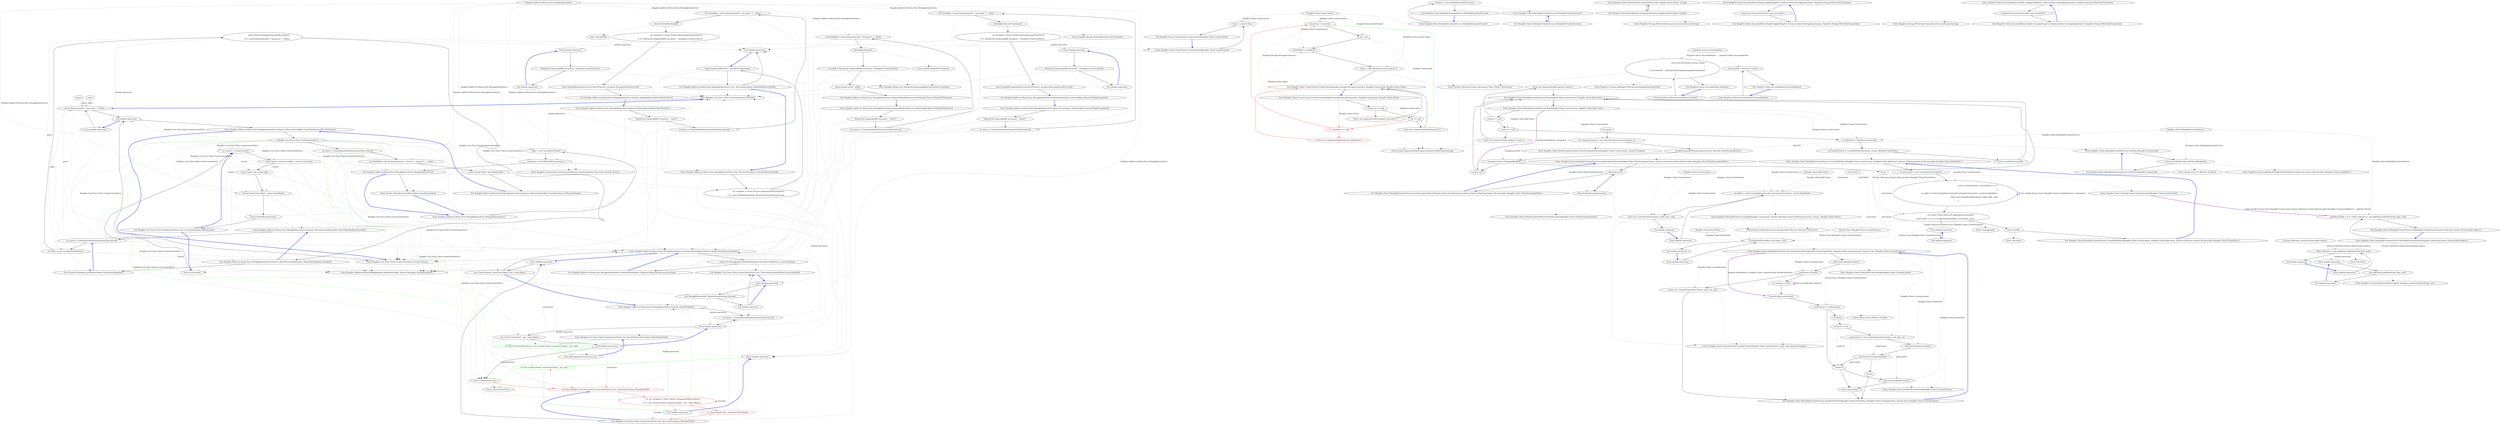 digraph  {
n17 [label="Hangfire.Client.CreateContext", span=""];
n0 [cluster="Hangfire.Client.CreateContext.CreateContext(Hangfire.Client.CreateContext)", label="Entry Hangfire.Client.CreateContext.CreateContext(Hangfire.Client.CreateContext)", span="30-30"];
n1 [cluster="Hangfire.Client.CreateContext.CreateContext(Hangfire.Client.CreateContext)", label="Items = context.Items", span="33-33"];
n2 [cluster="Hangfire.Client.CreateContext.CreateContext(Hangfire.Client.CreateContext)", label="Exit Hangfire.Client.CreateContext.CreateContext(Hangfire.Client.CreateContext)", span="30-30"];
n3 [cluster="Hangfire.Client.CreateContext.CreateContext(Hangfire.Storage.IStorageConnection, Hangfire.Common.Job, Hangfire.States.IState)", label="Entry Hangfire.Client.CreateContext.CreateContext(Hangfire.Storage.IStorageConnection, Hangfire.Common.Job, Hangfire.States.IState)", span="36-36"];
n4 [cluster="Hangfire.Client.CreateContext.CreateContext(Hangfire.Storage.IStorageConnection, Hangfire.Common.Job, Hangfire.States.IState)", label="connection == null", span="38-38"];
n6 [cluster="Hangfire.Client.CreateContext.CreateContext(Hangfire.Storage.IStorageConnection, Hangfire.Common.Job, Hangfire.States.IState)", label="job == null", span="39-39"];
n8 [cluster="Hangfire.Client.CreateContext.CreateContext(Hangfire.Storage.IStorageConnection, Hangfire.Common.Job, Hangfire.States.IState)", color=red, community=0, label="11: initialState == null", span="40-40"];
n10 [cluster="Hangfire.Client.CreateContext.CreateContext(Hangfire.Storage.IStorageConnection, Hangfire.Common.Job, Hangfire.States.IState)", label="Connection = connection", span="42-42"];
n11 [cluster="Hangfire.Client.CreateContext.CreateContext(Hangfire.Storage.IStorageConnection, Hangfire.Common.Job, Hangfire.States.IState)", label="Job = job", span="43-43"];
n12 [cluster="Hangfire.Client.CreateContext.CreateContext(Hangfire.Storage.IStorageConnection, Hangfire.Common.Job, Hangfire.States.IState)", label="InitialState = initialState", span="44-44"];
n5 [cluster="Hangfire.Client.CreateContext.CreateContext(Hangfire.Storage.IStorageConnection, Hangfire.Common.Job, Hangfire.States.IState)", label="throw new ArgumentNullException(''connection'');", span="38-38"];
n7 [cluster="Hangfire.Client.CreateContext.CreateContext(Hangfire.Storage.IStorageConnection, Hangfire.Common.Job, Hangfire.States.IState)", label="throw new ArgumentNullException(''job'');", span="39-39"];
n9 [cluster="Hangfire.Client.CreateContext.CreateContext(Hangfire.Storage.IStorageConnection, Hangfire.Common.Job, Hangfire.States.IState)", color=red, community=0, label="0: throw new ArgumentNullException(''initialState'');", span="40-40"];
n13 [cluster="Hangfire.Client.CreateContext.CreateContext(Hangfire.Storage.IStorageConnection, Hangfire.Common.Job, Hangfire.States.IState)", label="Items = new Dictionary<string, object>()", span="46-46"];
n14 [cluster="Hangfire.Client.CreateContext.CreateContext(Hangfire.Storage.IStorageConnection, Hangfire.Common.Job, Hangfire.States.IState)", label="Exit Hangfire.Client.CreateContext.CreateContext(Hangfire.Storage.IStorageConnection, Hangfire.Common.Job, Hangfire.States.IState)", span="36-36"];
n15 [cluster="System.ArgumentNullException.ArgumentNullException(string)", label="Entry System.ArgumentNullException.ArgumentNullException(string)", span="0-0"];
n16 [cluster="System.Collections.Generic.Dictionary<TKey, TValue>.Dictionary()", label="Entry System.Collections.Generic.Dictionary<TKey, TValue>.Dictionary()", span="0-0"];
m0_15 [cluster="Hangfire.Core.Tests.Client.CreateContextFacts.Ctor_ThrowsAnException_WhenConnectionIsNull()", file="CreateContextFacts.cs", label="Exit Hangfire.Core.Tests.Client.CreateContextFacts.Ctor_ThrowsAnException_WhenConnectionIsNull()", span="24-24"];
m0_37 [cluster="Hangfire.Core.Tests.Client.CreateContextFacts.Ctor_CorrectlyInitializes_AllProperties()", file="CreateContextFacts.cs", label="var context = CreateContext()", span="50-50"];
m0_38 [cluster="Hangfire.Core.Tests.Client.CreateContextFacts.Ctor_CorrectlyInitializes_AllProperties()", file="CreateContextFacts.cs", label="Assert.Same(_connection.Object, context.Connection)", span="52-52"];
m0_39 [cluster="Hangfire.Core.Tests.Client.CreateContextFacts.Ctor_CorrectlyInitializes_AllProperties()", file="CreateContextFacts.cs", label="Assert.Same(_job, context.Job)", span="53-53"];
m0_40 [cluster="Hangfire.Core.Tests.Client.CreateContextFacts.Ctor_CorrectlyInitializes_AllProperties()", file="CreateContextFacts.cs", label="Assert.Same(_state.Object, context.InitialState)", span="54-54"];
m0_41 [cluster="Hangfire.Core.Tests.Client.CreateContextFacts.Ctor_CorrectlyInitializes_AllProperties()", file="CreateContextFacts.cs", label="Assert.NotNull(context.Items)", span="56-56"];
m0_42 [cluster="Hangfire.Core.Tests.Client.CreateContextFacts.Ctor_CorrectlyInitializes_AllProperties()", file="CreateContextFacts.cs", label="Exit Hangfire.Core.Tests.Client.CreateContextFacts.Ctor_CorrectlyInitializes_AllProperties()", span="48-48"];
m0_6 [cluster="Hangfire.SqlServer.Msmq.Tests.MsmqJobQueueFacts.Ctor_ThrowsAnException_WhenPathPatternIsNull()", file="CreateContextFacts.cs", label="Entry Hangfire.SqlServer.Msmq.Tests.MsmqJobQueueFacts.Ctor_ThrowsAnException_WhenPathPatternIsNull()", span="22-22"];
m0_44 [cluster="Hangfire.SqlServer.Msmq.MsmqJobQueue.Dequeue(string[], System.Threading.CancellationToken)", file="CreateContextFacts.cs", label="Entry Hangfire.SqlServer.Msmq.MsmqJobQueue.Dequeue(string[], System.Threading.CancellationToken)", span="43-43"];
m0_34 [cluster="lambda expression", color=green, community=0, file="CreateContextFacts.cs", label="19: new CreateContext(_connection.Object, _job, null)", span="44-44"];
m0_60 [cluster="Hangfire.SqlServer.Msmq.Tests.MsmqJobQueueFacts.Dequeue_MakesJobInvisibleForOtherFetchers()", file="CreateContextFacts.cs", label="Entry Hangfire.SqlServer.Msmq.Tests.MsmqJobQueueFacts.Dequeue_MakesJobInvisibleForOtherFetchers()", span="88-88"];
m0_61 [cluster="Hangfire.SqlServer.Msmq.Tests.MsmqJobQueueFacts.Dequeue_MakesJobInvisibleForOtherFetchers()", file="CreateContextFacts.cs", label="MsmqUtils.EnqueueJobId(''my-queue'', ''job-id'')", span="91-91"];
m0_62 [cluster="Hangfire.SqlServer.Msmq.Tests.MsmqJobQueueFacts.Dequeue_MakesJobInvisibleForOtherFetchers()", file="CreateContextFacts.cs", label="var queue = CreateQueue(MsmqTransactionType.Internal)", span="92-92"];
m0_63 [cluster="Hangfire.SqlServer.Msmq.Tests.MsmqJobQueueFacts.Dequeue_MakesJobInvisibleForOtherFetchers()", file="CreateContextFacts.cs", label="var fetchedJob = queue.Dequeue(new[] { ''my-queue'' }, _token)", span="95-95"];
m0_64 [cluster="Hangfire.SqlServer.Msmq.Tests.MsmqJobQueueFacts.Dequeue_MakesJobInvisibleForOtherFetchers()", file="CreateContextFacts.cs", label="Assert.NotNull(fetchedJob)", span="98-98"];
m0_65 [cluster="Hangfire.SqlServer.Msmq.Tests.MsmqJobQueueFacts.Dequeue_MakesJobInvisibleForOtherFetchers()", file="CreateContextFacts.cs", label="var exception = Assert.Throws<MessageQueueException>(\r\n                () => MsmqUtils.DequeueJobId(''my-queue'', TimeSpan.FromSeconds(1)))", span="100-101"];
m0_66 [cluster="Hangfire.SqlServer.Msmq.Tests.MsmqJobQueueFacts.Dequeue_MakesJobInvisibleForOtherFetchers()", file="CreateContextFacts.cs", label="Assert.Equal(MessageQueueErrorCode.IOTimeout, exception.MessageQueueErrorCode)", span="103-103"];
m0_67 [cluster="Hangfire.SqlServer.Msmq.Tests.MsmqJobQueueFacts.Dequeue_MakesJobInvisibleForOtherFetchers()", file="CreateContextFacts.cs", label="Exit Hangfire.SqlServer.Msmq.Tests.MsmqJobQueueFacts.Dequeue_MakesJobInvisibleForOtherFetchers()", span="88-88"];
m0_0 [cluster="Hangfire.SqlServer.Msmq.Tests.MsmqJobQueueFacts.MsmqJobQueueFacts()", file="CreateContextFacts.cs", label="Entry Hangfire.SqlServer.Msmq.Tests.MsmqJobQueueFacts.MsmqJobQueueFacts()", span="15-15"];
m0_1 [cluster="Hangfire.SqlServer.Msmq.Tests.MsmqJobQueueFacts.MsmqJobQueueFacts()", file="CreateContextFacts.cs", label="_token = new CancellationToken()", span="17-17"];
m0_2 [cluster="Hangfire.SqlServer.Msmq.Tests.MsmqJobQueueFacts.MsmqJobQueueFacts()", file="CreateContextFacts.cs", label="_connection = new Mock<IDbConnection>()", span="18-18"];
m0_3 [cluster="Hangfire.SqlServer.Msmq.Tests.MsmqJobQueueFacts.MsmqJobQueueFacts()", file="CreateContextFacts.cs", label="Exit Hangfire.SqlServer.Msmq.Tests.MsmqJobQueueFacts.MsmqJobQueueFacts()", span="15-15"];
m0_4 [cluster="System.Threading.CancellationToken.CancellationToken()", file="CreateContextFacts.cs", label="Entry System.Threading.CancellationToken.CancellationToken()", span="0-0"];
m0_35 [cluster="lambda expression", file="CreateContextFacts.cs", label="Exit lambda expression", span="44-44"];
m0_17 [cluster="Hangfire.SqlServer.Msmq.Tests.MsmqJobQueueFacts.Enqueue_SendsTheJobId()", file="CreateContextFacts.cs", label="var queue = CreateQueue(MsmqTransactionType.Internal)", span="34-34"];
m0_11 [cluster="Hangfire.Core.Tests.Client.CreateContextFacts.Method()", file="CreateContextFacts.cs", label="Entry Hangfire.Core.Tests.Client.CreateContextFacts.Method()", span="68-68"];
m0_7 [cluster="Hangfire.SqlServer.Msmq.Tests.MsmqJobQueueFacts.Ctor_ThrowsAnException_WhenPathPatternIsNull()", file="CreateContextFacts.cs", label="var exception = Assert.Throws<ArgumentNullException>(\r\n                () => new MsmqJobQueue(null, MsmqTransactionType.Internal))", span="24-25"];
m0_73 [cluster="Hangfire.SqlServer.Msmq.Tests.MsmqJobQueueFacts.RemoveFromQueue_OnFetchedJob_RemovesTheJobCompletely()", file="CreateContextFacts.cs", label="Entry Hangfire.SqlServer.Msmq.Tests.MsmqJobQueueFacts.RemoveFromQueue_OnFetchedJob_RemovesTheJobCompletely()", span="107-107"];
m0_74 [cluster="Hangfire.SqlServer.Msmq.Tests.MsmqJobQueueFacts.RemoveFromQueue_OnFetchedJob_RemovesTheJobCompletely()", file="CreateContextFacts.cs", label="MsmqUtils.EnqueueJobId(''my-queue'', ''job-id'')", span="110-110"];
m0_75 [cluster="Hangfire.SqlServer.Msmq.Tests.MsmqJobQueueFacts.RemoveFromQueue_OnFetchedJob_RemovesTheJobCompletely()", file="CreateContextFacts.cs", label="var queue = CreateQueue(MsmqTransactionType.Internal)", span="111-111"];
m0_76 [cluster="Hangfire.SqlServer.Msmq.Tests.MsmqJobQueueFacts.RemoveFromQueue_OnFetchedJob_RemovesTheJobCompletely()", file="CreateContextFacts.cs", label="var fetchedJob = queue.Dequeue(new[] { ''my-queue'' }, _token)", span="114-114"];
m0_77 [cluster="Hangfire.SqlServer.Msmq.Tests.MsmqJobQueueFacts.RemoveFromQueue_OnFetchedJob_RemovesTheJobCompletely()", file="CreateContextFacts.cs", label="fetchedJob.RemoveFromQueue()", span="116-116"];
m0_78 [cluster="Hangfire.SqlServer.Msmq.Tests.MsmqJobQueueFacts.RemoveFromQueue_OnFetchedJob_RemovesTheJobCompletely()", file="CreateContextFacts.cs", label="var exception = Assert.Throws<MessageQueueException>(\r\n                () => MsmqUtils.DequeueJobId(''my-queue'', TimeSpan.FromSeconds(5)))", span="120-121"];
m0_79 [cluster="Hangfire.SqlServer.Msmq.Tests.MsmqJobQueueFacts.RemoveFromQueue_OnFetchedJob_RemovesTheJobCompletely()", file="CreateContextFacts.cs", label="Assert.Equal(MessageQueueErrorCode.IOTimeout, exception.MessageQueueErrorCode)", span="123-123"];
m0_80 [cluster="Hangfire.SqlServer.Msmq.Tests.MsmqJobQueueFacts.RemoveFromQueue_OnFetchedJob_RemovesTheJobCompletely()", file="CreateContextFacts.cs", label="Exit Hangfire.SqlServer.Msmq.Tests.MsmqJobQueueFacts.RemoveFromQueue_OnFetchedJob_RemovesTheJobCompletely()", span="107-107"];
m0_32 [cluster="Unk.DoesNotThrow", file="CreateContextFacts.cs", label="Entry Unk.DoesNotThrow", span=""];
m0_43 [cluster="Hangfire.Core.Tests.Client.CreateContextFacts.CreateContext()", file="CreateContextFacts.cs", label="Entry Hangfire.Core.Tests.Client.CreateContextFacts.CreateContext()", span="72-72"];
m0_12 [cluster="lambda expression", file="CreateContextFacts.cs", label="Entry lambda expression", span="25-25"];
m0_13 [cluster="lambda expression", file="CreateContextFacts.cs", label="new MsmqJobQueue(null, MsmqTransactionType.Internal)", span="25-25"];
m0_14 [cluster="lambda expression", file="CreateContextFacts.cs", label="Exit lambda expression", span="25-25"];
m0_5 [cluster="Hangfire.Common.Job.FromExpression(System.Linq.Expressions.Expression<System.Action>)", file="CreateContextFacts.cs", label="Entry Hangfire.Common.Job.FromExpression(System.Linq.Expressions.Expression<System.Action>)", span="148-148"];
m0_16 [cluster="Hangfire.SqlServer.Msmq.Tests.MsmqJobQueueFacts.Enqueue_SendsTheJobId()", file="CreateContextFacts.cs", label="Entry Hangfire.SqlServer.Msmq.Tests.MsmqJobQueueFacts.Enqueue_SendsTheJobId()", span="31-31"];
m0_10 [cluster="lambda expression", file="CreateContextFacts.cs", label="Exit lambda expression", span="18-18"];
m0_53 [cluster="lambda expression", file="CreateContextFacts.cs", label="Exit lambda expression", span="73-73"];
m0_54 [cluster="Hangfire.SqlServer.Msmq.Tests.MsmqJobQueueFacts.Dequeue_ReturnsFetchedJob_FromOtherQueues_IfFirstAreEmpty()", file="CreateContextFacts.cs", label="Entry Hangfire.SqlServer.Msmq.Tests.MsmqJobQueueFacts.Dequeue_ReturnsFetchedJob_FromOtherQueues_IfFirstAreEmpty()", span="77-77"];
m0_33 [cluster="lambda expression", file="CreateContextFacts.cs", label="Entry lambda expression", span="44-44"];
m0_29 [cluster="Hangfire.Core.Tests.Client.CreateContextFacts.Ctor_DoesNotThrowAnException_WhenStateIsNull()", file="CreateContextFacts.cs", label="Entry Hangfire.Core.Tests.Client.CreateContextFacts.Ctor_DoesNotThrowAnException_WhenStateIsNull()", span="42-42"];
m0_18 [cluster="lambda expression", file="CreateContextFacts.cs", label="Entry lambda expression", span="27-27"];
m0_19 [cluster="lambda expression", file="CreateContextFacts.cs", label="new CreateContext(null, _job, _state.Object)", span="27-27"];
m0_20 [cluster="lambda expression", file="CreateContextFacts.cs", label="Exit lambda expression", span="27-27"];
m0_22 [cluster="Hangfire.Core.Tests.Client.CreateContextFacts.Ctor_ThrowsAnException_WhenJobIsNull()", color=red, community=0, file="CreateContextFacts.cs", label="19: Entry Hangfire.Core.Tests.Client.CreateContextFacts.Ctor_ThrowsAnException_WhenJobIsNull()", span="33-33"];
m0_21 [cluster="CreateContext.cstr", file="CreateContextFacts.cs", label="Entry CreateContext.cstr", span=""];
m0_26 [cluster="lambda expression", file="CreateContextFacts.cs", label="Entry lambda expression", span="36-36"];
m0_23 [cluster="Hangfire.Core.Tests.Client.CreateContextFacts.Ctor_ThrowsAnException_WhenJobIsNull()", color=red, community=0, file="CreateContextFacts.cs", label="19: var exception = Assert.Throws<ArgumentNullException>(\r\n                () => new CreateContext(_connection.Object, null, _state.Object))", span="35-36"];
m0_24 [cluster="Hangfire.Core.Tests.Client.CreateContextFacts.Ctor_ThrowsAnException_WhenJobIsNull()", color=red, community=0, file="CreateContextFacts.cs", label="13: Assert.Equal(''job'', exception.ParamName)", span="38-38"];
m0_25 [cluster="Hangfire.Core.Tests.Client.CreateContextFacts.Ctor_ThrowsAnException_WhenJobIsNull()", file="CreateContextFacts.cs", label="Exit Hangfire.Core.Tests.Client.CreateContextFacts.Ctor_ThrowsAnException_WhenJobIsNull()", span="33-33"];
m0_27 [cluster="lambda expression", file="CreateContextFacts.cs", label="new CreateContext(_connection.Object, null, _state.Object)", span="36-36"];
m0_45 [cluster="Hangfire.SqlServer.Msmq.Tests.MsmqJobQueueFacts.Dequeue_ThrowsCanceledException_WhenTokenHasBeenCancelled()", file="CreateContextFacts.cs", label="Entry Hangfire.SqlServer.Msmq.Tests.MsmqJobQueueFacts.Dequeue_ThrowsCanceledException_WhenTokenHasBeenCancelled()", span="67-67"];
m0_68 [cluster="Unk.NotNull", file="CreateContextFacts.cs", label="Entry Unk.NotNull", span=""];
m0_81 [cluster="Hangfire.Storage.IFetchedJob.RemoveFromQueue()", file="CreateContextFacts.cs", label="Entry Hangfire.Storage.IFetchedJob.RemoveFromQueue()", span="24-24"];
m0_36 [cluster="Unk.Commit", file="CreateContextFacts.cs", label="Entry Unk.Commit", span=""];
m0_52 [cluster="lambda expression", file="CreateContextFacts.cs", label="queue.Dequeue(new[] { ''my-queue'' }, token)", span="73-73"];
m0_46 [cluster="Hangfire.SqlServer.Msmq.Tests.MsmqJobQueueFacts.Dequeue_ThrowsCanceledException_WhenTokenHasBeenCancelled()", file="CreateContextFacts.cs", label="var queue = CreateQueue(MsmqTransactionType.Internal)", span="69-69"];
m0_47 [cluster="Hangfire.SqlServer.Msmq.Tests.MsmqJobQueueFacts.Dequeue_ThrowsCanceledException_WhenTokenHasBeenCancelled()", file="CreateContextFacts.cs", label="var token = new CancellationToken(true)", span="70-70"];
m0_48 [cluster="Hangfire.SqlServer.Msmq.Tests.MsmqJobQueueFacts.Dequeue_ThrowsCanceledException_WhenTokenHasBeenCancelled()", file="CreateContextFacts.cs", label="Assert.Throws<OperationCanceledException>(\r\n                () => queue.Dequeue(new[] { ''my-queue'' }, token))", span="72-73"];
m0_49 [cluster="Hangfire.SqlServer.Msmq.Tests.MsmqJobQueueFacts.Dequeue_ThrowsCanceledException_WhenTokenHasBeenCancelled()", file="CreateContextFacts.cs", label="Exit Hangfire.SqlServer.Msmq.Tests.MsmqJobQueueFacts.Dequeue_ThrowsCanceledException_WhenTokenHasBeenCancelled()", span="67-67"];
m0_50 [cluster="System.Threading.CancellationToken.CancellationToken(bool)", file="CreateContextFacts.cs", label="Entry System.Threading.CancellationToken.CancellationToken(bool)", span="0-0"];
m0_30 [cluster="Hangfire.Core.Tests.Client.CreateContextFacts.Ctor_DoesNotThrowAnException_WhenStateIsNull()", color=green, community=0, file="CreateContextFacts.cs", label="19: Assert.DoesNotThrow(() => new CreateContext(_connection.Object, _job, null))", span="44-44"];
m0_51 [cluster="lambda expression", file="CreateContextFacts.cs", label="Entry lambda expression", span="73-73"];
m0_69 [cluster="lambda expression", file="CreateContextFacts.cs", label="Entry lambda expression", span="101-101"];
m0_70 [cluster="lambda expression", file="CreateContextFacts.cs", label="MsmqUtils.DequeueJobId(''my-queue'', TimeSpan.FromSeconds(1))", span="101-101"];
m0_71 [cluster="lambda expression", file="CreateContextFacts.cs", label="Exit lambda expression", span="101-101"];
m0_82 [cluster="lambda expression", file="CreateContextFacts.cs", label="Entry lambda expression", span="121-121"];
m0_83 [cluster="lambda expression", file="CreateContextFacts.cs", label="MsmqUtils.DequeueJobId(''my-queue'', TimeSpan.FromSeconds(5))", span="121-121"];
m0_84 [cluster="lambda expression", file="CreateContextFacts.cs", label="Exit lambda expression", span="121-121"];
m0_8 [cluster="Hangfire.SqlServer.Msmq.Tests.MsmqJobQueueFacts.Ctor_ThrowsAnException_WhenPathPatternIsNull()", file="CreateContextFacts.cs", label="Assert.Equal(''pathPattern'', exception.ParamName)", span="27-27"];
m0_28 [cluster="Hangfire.SqlServer.Msmq.Tests.MsmqJobQueueFacts.CreateQueue(Hangfire.SqlServer.Msmq.MsmqTransactionType)", file="CreateContextFacts.cs", label="Entry Hangfire.SqlServer.Msmq.Tests.MsmqJobQueueFacts.CreateQueue(Hangfire.SqlServer.Msmq.MsmqTransactionType)", span="142-142"];
m0_9 [cluster="Hangfire.SqlServer.Msmq.Tests.MsmqJobQueueFacts.Ctor_ThrowsAnException_WhenPathPatternIsNull()", file="CreateContextFacts.cs", label="Exit Hangfire.SqlServer.Msmq.Tests.MsmqJobQueueFacts.Ctor_ThrowsAnException_WhenPathPatternIsNull()", span="22-22"];
m0_72 [cluster="Hangfire.Msmq.Tests.MsmqUtils.DequeueJobId(string, System.TimeSpan)", file="CreateContextFacts.cs", label="Entry Hangfire.Msmq.Tests.MsmqUtils.DequeueJobId(string, System.TimeSpan)", span="19-19"];
m0_31 [cluster="MessageQueueTransaction.cstr", file="CreateContextFacts.cs", label="Entry MessageQueueTransaction.cstr", span=""];
m0_85 [cluster="Hangfire.SqlServer.Msmq.Tests.MsmqJobQueueFacts.DisposeWithoutRemoval_OnFetchedJob_ReturnsTheJobToTheQueue()", file="CreateContextFacts.cs", label="Entry Hangfire.SqlServer.Msmq.Tests.MsmqJobQueueFacts.DisposeWithoutRemoval_OnFetchedJob_ReturnsTheJobToTheQueue()", span="127-127"];
m0_86 [cluster="Hangfire.SqlServer.Msmq.Tests.MsmqJobQueueFacts.DisposeWithoutRemoval_OnFetchedJob_ReturnsTheJobToTheQueue()", file="CreateContextFacts.cs", label="MsmqUtils.EnqueueJobId(''my-queue'', ''job-id'')", span="130-130"];
m0_87 [cluster="Hangfire.SqlServer.Msmq.Tests.MsmqJobQueueFacts.DisposeWithoutRemoval_OnFetchedJob_ReturnsTheJobToTheQueue()", file="CreateContextFacts.cs", label="var queue = CreateQueue(MsmqTransactionType.Internal)", span="131-131"];
m0_88 [cluster="Hangfire.SqlServer.Msmq.Tests.MsmqJobQueueFacts.DisposeWithoutRemoval_OnFetchedJob_ReturnsTheJobToTheQueue()", file="CreateContextFacts.cs", label="var fetchedJob = queue.Dequeue(new[] { ''my-queue'' }, _token)", span="134-134"];
m0_89 [cluster="Hangfire.SqlServer.Msmq.Tests.MsmqJobQueueFacts.DisposeWithoutRemoval_OnFetchedJob_ReturnsTheJobToTheQueue()", file="CreateContextFacts.cs", label="fetchedJob.Dispose()", span="135-135"];
m0_90 [cluster="Hangfire.SqlServer.Msmq.Tests.MsmqJobQueueFacts.DisposeWithoutRemoval_OnFetchedJob_ReturnsTheJobToTheQueue()", file="CreateContextFacts.cs", label="var jobId = MsmqUtils.DequeueJobId(''my-queue'', TimeSpan.FromSeconds(5))", span="138-138"];
m0_91 [cluster="Hangfire.SqlServer.Msmq.Tests.MsmqJobQueueFacts.DisposeWithoutRemoval_OnFetchedJob_ReturnsTheJobToTheQueue()", file="CreateContextFacts.cs", label="Assert.Equal(''job-id'', jobId)", span="139-139"];
m0_92 [cluster="Hangfire.SqlServer.Msmq.Tests.MsmqJobQueueFacts.DisposeWithoutRemoval_OnFetchedJob_ReturnsTheJobToTheQueue()", file="CreateContextFacts.cs", label="Exit Hangfire.SqlServer.Msmq.Tests.MsmqJobQueueFacts.DisposeWithoutRemoval_OnFetchedJob_ReturnsTheJobToTheQueue()", span="127-127"];
m0_94 [cluster="Hangfire.SqlServer.Msmq.Tests.MsmqJobQueueFacts.CreateQueue(Hangfire.SqlServer.Msmq.MsmqTransactionType)", file="CreateContextFacts.cs", label="return new MsmqJobQueue(CleanMsmqQueueAttribute.PathPattern, transactionType);", span="144-144"];
m0_95 [cluster="Hangfire.SqlServer.Msmq.Tests.MsmqJobQueueFacts.CreateQueue(Hangfire.SqlServer.Msmq.MsmqTransactionType)", file="CreateContextFacts.cs", label="Exit Hangfire.SqlServer.Msmq.Tests.MsmqJobQueueFacts.CreateQueue(Hangfire.SqlServer.Msmq.MsmqTransactionType)", span="142-142"];
m0_93 [cluster="System.IDisposable.Dispose()", file="CreateContextFacts.cs", label="Entry System.IDisposable.Dispose()", span="0-0"];
m0_55 [cluster="Hangfire.SqlServer.Msmq.Tests.MsmqJobQueueFacts.Dequeue_ReturnsFetchedJob_FromOtherQueues_IfFirstAreEmpty()", file="CreateContextFacts.cs", label="Hangfire.Core.Tests.Client.CreateContextFacts", span=""];
m0_56 [cluster="Hangfire.SqlServer.Msmq.Tests.MsmqJobQueueFacts.Dequeue_ReturnsFetchedJob_FromOtherQueues_IfFirstAreEmpty()", file="CreateContextFacts.cs", label="var queue = CreateQueue(MsmqTransactionType.Internal)", span="80-80"];
m0_57 [cluster="Hangfire.SqlServer.Msmq.Tests.MsmqJobQueueFacts.Dequeue_ReturnsFetchedJob_FromOtherQueues_IfFirstAreEmpty()", file="CreateContextFacts.cs", label="var fetchedJob = queue.Dequeue(new[] { ''queue-1'', ''queue-2'' }, _token)", span="82-82"];
m0_58 [cluster="Hangfire.SqlServer.Msmq.Tests.MsmqJobQueueFacts.Dequeue_ReturnsFetchedJob_FromOtherQueues_IfFirstAreEmpty()", file="CreateContextFacts.cs", label="Assert.Equal(''job-id'', fetchedJob.JobId)", span="84-84"];
m0_59 [cluster="Hangfire.SqlServer.Msmq.Tests.MsmqJobQueueFacts.Dequeue_ReturnsFetchedJob_FromOtherQueues_IfFirstAreEmpty()", file="CreateContextFacts.cs", label="Exit Hangfire.SqlServer.Msmq.Tests.MsmqJobQueueFacts.Dequeue_ReturnsFetchedJob_FromOtherQueues_IfFirstAreEmpty()", span="77-77"];
m0_96 [file="CreateContextFacts.cs", label="Hangfire.SqlServer.Msmq.Tests.MsmqJobQueueFacts", span=""];
m0_97 [file="CreateContextFacts.cs", label=queue, span=""];
m0_98 [file="CreateContextFacts.cs", label=token, span=""];
m1_35 [cluster="Hangfire.Client.DefaultJobCreationProcess.InvokeExceptionFilters(Hangfire.Client.ClientExceptionContext, System.Collections.Generic.IEnumerable<Hangfire.Client.IClientExceptionFilter>)", file="DefaultJobCreationProcess.cs", label="Entry Hangfire.Client.DefaultJobCreationProcess.InvokeExceptionFilters(Hangfire.Client.ClientExceptionContext, System.Collections.Generic.IEnumerable<Hangfire.Client.IClientExceptionFilter>)", span="132-132"];
m1_80 [cluster="Hangfire.Client.DefaultJobCreationProcess.InvokeExceptionFilters(Hangfire.Client.ClientExceptionContext, System.Collections.Generic.IEnumerable<Hangfire.Client.IClientExceptionFilter>)", file="DefaultJobCreationProcess.cs", label="filters.Reverse()", span="135-135"];
m1_81 [cluster="Hangfire.Client.DefaultJobCreationProcess.InvokeExceptionFilters(Hangfire.Client.ClientExceptionContext, System.Collections.Generic.IEnumerable<Hangfire.Client.IClientExceptionFilter>)", file="DefaultJobCreationProcess.cs", label="filter.OnClientException(context)", span="137-137"];
m1_82 [cluster="Hangfire.Client.DefaultJobCreationProcess.InvokeExceptionFilters(Hangfire.Client.ClientExceptionContext, System.Collections.Generic.IEnumerable<Hangfire.Client.IClientExceptionFilter>)", file="DefaultJobCreationProcess.cs", label="Exit Hangfire.Client.DefaultJobCreationProcess.InvokeExceptionFilters(Hangfire.Client.ClientExceptionContext, System.Collections.Generic.IEnumerable<Hangfire.Client.IClientExceptionFilter>)", span="132-132"];
m1_46 [cluster="System.Collections.Generic.IEnumerable<TSource>.Reverse<TSource>()", file="DefaultJobCreationProcess.cs", label="Entry System.Collections.Generic.IEnumerable<TSource>.Reverse<TSource>()", span="0-0"];
m1_16 [cluster="Hangfire.Client.DefaultJobCreationProcess.Run(Hangfire.Client.CreateContext, Hangfire.Client.IJobCreator)", file="DefaultJobCreationProcess.cs", label="Entry Hangfire.Client.DefaultJobCreationProcess.Run(Hangfire.Client.CreateContext, Hangfire.Client.IJobCreator)", span="45-45"];
m1_17 [cluster="Hangfire.Client.DefaultJobCreationProcess.Run(Hangfire.Client.CreateContext, Hangfire.Client.IJobCreator)", file="DefaultJobCreationProcess.cs", label="context == null", span="47-47"];
m1_19 [cluster="Hangfire.Client.DefaultJobCreationProcess.Run(Hangfire.Client.CreateContext, Hangfire.Client.IJobCreator)", file="DefaultJobCreationProcess.cs", label="creator == null", span="48-48"];
m1_21 [cluster="Hangfire.Client.DefaultJobCreationProcess.Run(Hangfire.Client.CreateContext, Hangfire.Client.IJobCreator)", file="DefaultJobCreationProcess.cs", label="var filterInfo = GetFilters(context.Job)", span="50-50"];
m1_22 [cluster="Hangfire.Client.DefaultJobCreationProcess.Run(Hangfire.Client.CreateContext, Hangfire.Client.IJobCreator)", file="DefaultJobCreationProcess.cs", label="var createdContext = CreateWithFilters(context, creator, filterInfo.ClientFilters)", span="54-54"];
m1_25 [cluster="Hangfire.Client.DefaultJobCreationProcess.Run(Hangfire.Client.CreateContext, Hangfire.Client.IJobCreator)", file="DefaultJobCreationProcess.cs", label="var exceptionContext = new ClientExceptionContext(context, ex)", span="59-59"];
m1_18 [cluster="Hangfire.Client.DefaultJobCreationProcess.Run(Hangfire.Client.CreateContext, Hangfire.Client.IJobCreator)", file="DefaultJobCreationProcess.cs", label="throw new ArgumentNullException(''context'');", span="47-47"];
m1_20 [cluster="Hangfire.Client.DefaultJobCreationProcess.Run(Hangfire.Client.CreateContext, Hangfire.Client.IJobCreator)", file="DefaultJobCreationProcess.cs", label="throw new ArgumentNullException(''creator'');", span="48-48"];
m1_26 [cluster="Hangfire.Client.DefaultJobCreationProcess.Run(Hangfire.Client.CreateContext, Hangfire.Client.IJobCreator)", file="DefaultJobCreationProcess.cs", label="InvokeExceptionFilters(exceptionContext, filterInfo.ClientExceptionFilters)", span="61-61"];
m1_23 [cluster="Hangfire.Client.DefaultJobCreationProcess.Run(Hangfire.Client.CreateContext, Hangfire.Client.IJobCreator)", file="DefaultJobCreationProcess.cs", label="return createdContext.JobId;", span="55-55"];
m1_24 [cluster="Hangfire.Client.DefaultJobCreationProcess.Run(Hangfire.Client.CreateContext, Hangfire.Client.IJobCreator)", file="DefaultJobCreationProcess.cs", label=Exception, span="57-57"];
m1_27 [cluster="Hangfire.Client.DefaultJobCreationProcess.Run(Hangfire.Client.CreateContext, Hangfire.Client.IJobCreator)", file="DefaultJobCreationProcess.cs", label="!exceptionContext.ExceptionHandled", span="62-62"];
m1_28 [cluster="Hangfire.Client.DefaultJobCreationProcess.Run(Hangfire.Client.CreateContext, Hangfire.Client.IJobCreator)", file="DefaultJobCreationProcess.cs", label="throw;", span="64-64"];
m1_29 [cluster="Hangfire.Client.DefaultJobCreationProcess.Run(Hangfire.Client.CreateContext, Hangfire.Client.IJobCreator)", file="DefaultJobCreationProcess.cs", label="return null;", span="67-67"];
m1_30 [cluster="Hangfire.Client.DefaultJobCreationProcess.Run(Hangfire.Client.CreateContext, Hangfire.Client.IJobCreator)", file="DefaultJobCreationProcess.cs", label="Exit Hangfire.Client.DefaultJobCreationProcess.Run(Hangfire.Client.CreateContext, Hangfire.Client.IJobCreator)", span="45-45"];
m1_39 [cluster="System.Func<T, TResult>.Invoke(T)", file="DefaultJobCreationProcess.cs", label="Entry System.Func<T, TResult>.Invoke(T)", span="0-0"];
m1_79 [cluster="Hangfire.Client.IClientFilter.OnCreated(Hangfire.Client.CreatedContext)", file="DefaultJobCreationProcess.cs", label="Entry Hangfire.Client.IClientFilter.OnCreated(Hangfire.Client.CreatedContext)", span="33-33"];
m1_48 [cluster="Unk.thunk", file="DefaultJobCreationProcess.cs", label="Entry Unk.thunk", span=""];
m1_45 [cluster="Hangfire.Client.CreatingContext.CreatingContext(Hangfire.Client.CreateContext)", file="DefaultJobCreationProcess.cs", label="Entry Hangfire.Client.CreatingContext.CreatingContext(Hangfire.Client.CreateContext)", span="32-32"];
m1_47 [cluster="Unk.Aggregate", file="DefaultJobCreationProcess.cs", label="Entry Unk.Aggregate", span=""];
m1_77 [cluster="Hangfire.Client.IClientFilter.OnCreating(Hangfire.Client.CreatingContext)", file="DefaultJobCreationProcess.cs", label="Entry Hangfire.Client.IClientFilter.OnCreating(Hangfire.Client.CreatingContext)", span="27-27"];
m1_53 [cluster="Hangfire.Client.IJobCreator.CreateJob(Hangfire.Common.Job, System.Collections.Generic.IDictionary<string, string>, Hangfire.States.IState)", file="DefaultJobCreationProcess.cs", label="Entry Hangfire.Client.IJobCreator.CreateJob(Hangfire.Common.Job, System.Collections.Generic.IDictionary<string, string>, Hangfire.States.IState)", span="24-24"];
m1_83 [cluster="Hangfire.Client.IClientExceptionFilter.OnClientException(Hangfire.Client.ClientExceptionContext)", file="DefaultJobCreationProcess.cs", label="Entry Hangfire.Client.IClientExceptionFilter.OnClientException(Hangfire.Client.ClientExceptionContext)", span="27-27"];
m1_54 [cluster="Hangfire.Client.CreatedContext.CreatedContext(Hangfire.Client.CreateContext, string, bool, System.Exception)", file="DefaultJobCreationProcess.cs", label="Entry Hangfire.Client.CreatedContext.CreatedContext(Hangfire.Client.CreateContext, string, bool, System.Exception)", span="27-27"];
m1_3 [cluster="Hangfire.Client.DefaultJobCreationProcess.DefaultJobCreationProcess()", file="DefaultJobCreationProcess.cs", label="Entry Hangfire.Client.DefaultJobCreationProcess.DefaultJobCreationProcess()", span="35-35"];
m1_0 [cluster="Hangfire.Client.DefaultJobCreationProcess.DefaultJobCreationProcess()", file="DefaultJobCreationProcess.cs", label="Entry Hangfire.Client.DefaultJobCreationProcess.DefaultJobCreationProcess()", span="27-27"];
m1_1 [cluster="Hangfire.Client.DefaultJobCreationProcess.DefaultJobCreationProcess()", file="DefaultJobCreationProcess.cs", label="Instance = new DefaultJobCreationProcess()", span="29-29"];
m1_2 [cluster="Hangfire.Client.DefaultJobCreationProcess.DefaultJobCreationProcess()", file="DefaultJobCreationProcess.cs", label="Exit Hangfire.Client.DefaultJobCreationProcess.DefaultJobCreationProcess()", span="27-27"];
m1_4 [cluster="Hangfire.Client.DefaultJobCreationProcess.DefaultJobCreationProcess()", file="DefaultJobCreationProcess.cs", label="Exit Hangfire.Client.DefaultJobCreationProcess.DefaultJobCreationProcess()", span="35-35"];
m1_57 [cluster="lambda expression", file="DefaultJobCreationProcess.cs", label="Entry lambda expression", span="89-89"];
m1_9 [cluster="lambda expression", file="DefaultJobCreationProcess.cs", label="filters.Select(f => new JobFilter(f, JobFilterScope.Type, null))", span="42-42"];
m1_8 [cluster="lambda expression", file="DefaultJobCreationProcess.cs", label="Entry lambda expression", span="42-42"];
m1_10 [cluster="lambda expression", file="DefaultJobCreationProcess.cs", label="Exit lambda expression", span="42-42"];
m1_12 [cluster="lambda expression", file="DefaultJobCreationProcess.cs", label="Entry lambda expression", span="42-42"];
m1_13 [cluster="lambda expression", file="DefaultJobCreationProcess.cs", label="new JobFilter(f, JobFilterScope.Type, null)", span="42-42"];
m1_14 [cluster="lambda expression", file="DefaultJobCreationProcess.cs", label="Exit lambda expression", span="42-42"];
m1_50 [cluster="lambda expression", file="DefaultJobCreationProcess.cs", label="var jobId = creator.CreateJob(context.Job, preContext.Parameters, context.InitialState)", span="84-84"];
m1_51 [cluster="lambda expression", file="DefaultJobCreationProcess.cs", label="return new CreatedContext(context, jobId, false, null);", span="85-85"];
m1_58 [cluster="lambda expression", file="DefaultJobCreationProcess.cs", label="InvokeClientFilter(filter, preContext, next)", span="89-89"];
m1_55 [cluster="lambda expression", file="DefaultJobCreationProcess.cs", label="Entry lambda expression", span="89-89"];
m1_49 [cluster="lambda expression", file="DefaultJobCreationProcess.cs", label="Entry lambda expression", span="82-86"];
m1_52 [cluster="lambda expression", file="DefaultJobCreationProcess.cs", label="Exit lambda expression", span="82-86"];
m1_56 [cluster="lambda expression", file="DefaultJobCreationProcess.cs", label="Exit lambda expression", span="89-89"];
m1_59 [cluster="lambda expression", file="DefaultJobCreationProcess.cs", label="Exit lambda expression", span="89-89"];
m1_11 [cluster="Unk.Select", file="DefaultJobCreationProcess.cs", label="Entry Unk.Select", span=""];
m1_32 [cluster="Hangfire.Client.DefaultJobCreationProcess.GetFilters(Hangfire.Common.Job)", file="DefaultJobCreationProcess.cs", label="Entry Hangfire.Client.DefaultJobCreationProcess.GetFilters(Hangfire.Common.Job)", span="71-71"];
m1_36 [cluster="Hangfire.Client.DefaultJobCreationProcess.GetFilters(Hangfire.Common.Job)", file="DefaultJobCreationProcess.cs", label="return new JobFilterInfo(_getFiltersThunk(job));", span="73-73"];
m1_37 [cluster="Hangfire.Client.DefaultJobCreationProcess.GetFilters(Hangfire.Common.Job)", file="DefaultJobCreationProcess.cs", label="Exit Hangfire.Client.DefaultJobCreationProcess.GetFilters(Hangfire.Common.Job)", span="71-71"];
m1_34 [cluster="Hangfire.Client.ClientExceptionContext.ClientExceptionContext(Hangfire.Client.CreateContext, System.Exception)", file="DefaultJobCreationProcess.cs", label="Entry Hangfire.Client.ClientExceptionContext.ClientExceptionContext(Hangfire.Client.CreateContext, System.Exception)", span="26-26"];
m1_33 [cluster="Hangfire.Client.DefaultJobCreationProcess.CreateWithFilters(Hangfire.Client.CreateContext, Hangfire.Client.IJobCreator, System.Collections.Generic.IEnumerable<Hangfire.Client.IClientFilter>)", file="DefaultJobCreationProcess.cs", label="Entry Hangfire.Client.DefaultJobCreationProcess.CreateWithFilters(Hangfire.Client.CreateContext, Hangfire.Client.IJobCreator, System.Collections.Generic.IEnumerable<Hangfire.Client.IClientFilter>)", span="76-76"];
m1_40 [cluster="Hangfire.Client.DefaultJobCreationProcess.CreateWithFilters(Hangfire.Client.CreateContext, Hangfire.Client.IJobCreator, System.Collections.Generic.IEnumerable<Hangfire.Client.IClientFilter>)", file="DefaultJobCreationProcess.cs", label="var preContext = new CreatingContext(context)", span="81-81"];
m1_41 [cluster="Hangfire.Client.DefaultJobCreationProcess.CreateWithFilters(Hangfire.Client.CreateContext, Hangfire.Client.IJobCreator, System.Collections.Generic.IEnumerable<Hangfire.Client.IClientFilter>)", file="DefaultJobCreationProcess.cs", label="Func<CreatedContext> continuation = () =>\r\n            {\r\n                var jobId = creator.CreateJob(context.Job, preContext.Parameters, context.InitialState);\r\n                return new CreatedContext(context, jobId, false, null);\r\n            }", span="82-86"];
m1_42 [cluster="Hangfire.Client.DefaultJobCreationProcess.CreateWithFilters(Hangfire.Client.CreateContext, Hangfire.Client.IJobCreator, System.Collections.Generic.IEnumerable<Hangfire.Client.IClientFilter>)", file="DefaultJobCreationProcess.cs", label="var thunk = filters.Reverse().Aggregate(continuation,\r\n                (next, filter) => () => InvokeClientFilter(filter, preContext, next))", span="88-89"];
m1_43 [cluster="Hangfire.Client.DefaultJobCreationProcess.CreateWithFilters(Hangfire.Client.CreateContext, Hangfire.Client.IJobCreator, System.Collections.Generic.IEnumerable<Hangfire.Client.IClientFilter>)", file="DefaultJobCreationProcess.cs", label="return thunk();", span="91-91"];
m1_44 [cluster="Hangfire.Client.DefaultJobCreationProcess.CreateWithFilters(Hangfire.Client.CreateContext, Hangfire.Client.IJobCreator, System.Collections.Generic.IEnumerable<Hangfire.Client.IClientFilter>)", file="DefaultJobCreationProcess.cs", label="Exit Hangfire.Client.DefaultJobCreationProcess.CreateWithFilters(Hangfire.Client.CreateContext, Hangfire.Client.IJobCreator, System.Collections.Generic.IEnumerable<Hangfire.Client.IClientFilter>)", span="76-76"];
m1_60 [cluster="Hangfire.Client.DefaultJobCreationProcess.InvokeClientFilter(Hangfire.Client.IClientFilter, Hangfire.Client.CreatingContext, System.Func<Hangfire.Client.CreatedContext>)", file="DefaultJobCreationProcess.cs", label="Entry Hangfire.Client.DefaultJobCreationProcess.InvokeClientFilter(Hangfire.Client.IClientFilter, Hangfire.Client.CreatingContext, System.Func<Hangfire.Client.CreatedContext>)", span="94-94"];
m1_61 [cluster="Hangfire.Client.DefaultJobCreationProcess.InvokeClientFilter(Hangfire.Client.IClientFilter, Hangfire.Client.CreatingContext, System.Func<Hangfire.Client.CreatedContext>)", file="DefaultJobCreationProcess.cs", label="filter.OnCreating(preContext)", span="99-99"];
m1_62 [cluster="Hangfire.Client.DefaultJobCreationProcess.InvokeClientFilter(Hangfire.Client.IClientFilter, Hangfire.Client.CreatingContext, System.Func<Hangfire.Client.CreatedContext>)", file="DefaultJobCreationProcess.cs", label="preContext.Canceled", span="100-100"];
m1_63 [cluster="Hangfire.Client.DefaultJobCreationProcess.InvokeClientFilter(Hangfire.Client.IClientFilter, Hangfire.Client.CreatingContext, System.Func<Hangfire.Client.CreatedContext>)", file="DefaultJobCreationProcess.cs", label="return new CreatedContext(preContext, null, true, null);", span="102-102"];
m1_66 [cluster="Hangfire.Client.DefaultJobCreationProcess.InvokeClientFilter(Hangfire.Client.IClientFilter, Hangfire.Client.CreatingContext, System.Func<Hangfire.Client.CreatedContext>)", file="DefaultJobCreationProcess.cs", label="postContext = continuation()", span="109-109"];
m1_69 [cluster="Hangfire.Client.DefaultJobCreationProcess.InvokeClientFilter(Hangfire.Client.IClientFilter, Hangfire.Client.CreatingContext, System.Func<Hangfire.Client.CreatedContext>)", file="DefaultJobCreationProcess.cs", label="postContext = new CreatedContext(preContext, null, false, ex)", span="114-114"];
m1_70 [cluster="Hangfire.Client.DefaultJobCreationProcess.InvokeClientFilter(Hangfire.Client.IClientFilter, Hangfire.Client.CreatingContext, System.Func<Hangfire.Client.CreatedContext>)", file="DefaultJobCreationProcess.cs", label="filter.OnCreated(postContext)", span="116-116"];
m1_74 [cluster="Hangfire.Client.DefaultJobCreationProcess.InvokeClientFilter(Hangfire.Client.IClientFilter, Hangfire.Client.CreatingContext, System.Func<Hangfire.Client.CreatedContext>)", file="DefaultJobCreationProcess.cs", label="filter.OnCreated(postContext)", span="126-126"];
m1_64 [cluster="Hangfire.Client.DefaultJobCreationProcess.InvokeClientFilter(Hangfire.Client.IClientFilter, Hangfire.Client.CreatingContext, System.Func<Hangfire.Client.CreatedContext>)", file="DefaultJobCreationProcess.cs", label="var wasError = false", span="105-105"];
m1_65 [cluster="Hangfire.Client.DefaultJobCreationProcess.InvokeClientFilter(Hangfire.Client.IClientFilter, Hangfire.Client.CreatingContext, System.Func<Hangfire.Client.CreatedContext>)", file="DefaultJobCreationProcess.cs", label="CreatedContext postContext", span="106-106"];
m1_67 [cluster="Hangfire.Client.DefaultJobCreationProcess.InvokeClientFilter(Hangfire.Client.IClientFilter, Hangfire.Client.CreatingContext, System.Func<Hangfire.Client.CreatedContext>)", file="DefaultJobCreationProcess.cs", label=Exception, span="111-111"];
m1_73 [cluster="Hangfire.Client.DefaultJobCreationProcess.InvokeClientFilter(Hangfire.Client.IClientFilter, Hangfire.Client.CreatingContext, System.Func<Hangfire.Client.CreatedContext>)", file="DefaultJobCreationProcess.cs", label="!wasError", span="124-124"];
m1_68 [cluster="Hangfire.Client.DefaultJobCreationProcess.InvokeClientFilter(Hangfire.Client.IClientFilter, Hangfire.Client.CreatingContext, System.Func<Hangfire.Client.CreatedContext>)", file="DefaultJobCreationProcess.cs", label="wasError = true", span="113-113"];
m1_71 [cluster="Hangfire.Client.DefaultJobCreationProcess.InvokeClientFilter(Hangfire.Client.IClientFilter, Hangfire.Client.CreatingContext, System.Func<Hangfire.Client.CreatedContext>)", file="DefaultJobCreationProcess.cs", label="!postContext.ExceptionHandled", span="118-118"];
m1_75 [cluster="Hangfire.Client.DefaultJobCreationProcess.InvokeClientFilter(Hangfire.Client.IClientFilter, Hangfire.Client.CreatingContext, System.Func<Hangfire.Client.CreatedContext>)", file="DefaultJobCreationProcess.cs", label="return postContext;", span="129-129"];
m1_72 [cluster="Hangfire.Client.DefaultJobCreationProcess.InvokeClientFilter(Hangfire.Client.IClientFilter, Hangfire.Client.CreatingContext, System.Func<Hangfire.Client.CreatedContext>)", file="DefaultJobCreationProcess.cs", label="throw;", span="120-120"];
m1_76 [cluster="Hangfire.Client.DefaultJobCreationProcess.InvokeClientFilter(Hangfire.Client.IClientFilter, Hangfire.Client.CreatingContext, System.Func<Hangfire.Client.CreatedContext>)", file="DefaultJobCreationProcess.cs", label="Exit Hangfire.Client.DefaultJobCreationProcess.InvokeClientFilter(Hangfire.Client.IClientFilter, Hangfire.Client.CreatingContext, System.Func<Hangfire.Client.CreatedContext>)", span="94-94"];
m1_38 [cluster="Hangfire.Common.JobFilterInfo.JobFilterInfo(System.Collections.Generic.IEnumerable<Hangfire.Common.JobFilter>)", file="DefaultJobCreationProcess.cs", label="Entry Hangfire.Common.JobFilterInfo.JobFilterInfo(System.Collections.Generic.IEnumerable<Hangfire.Common.JobFilter>)", span="40-40"];
m1_15 [cluster="Hangfire.Common.JobFilter.JobFilter(object, Hangfire.Common.JobFilterScope, int?)", file="DefaultJobCreationProcess.cs", label="Entry Hangfire.Common.JobFilter.JobFilter(object, Hangfire.Common.JobFilterScope, int?)", span="38-38"];
m1_5 [cluster="Hangfire.Client.DefaultJobCreationProcess.DefaultJobCreationProcess(System.Collections.Generic.IEnumerable<object>)", file="DefaultJobCreationProcess.cs", label="Entry Hangfire.Client.DefaultJobCreationProcess.DefaultJobCreationProcess(System.Collections.Generic.IEnumerable<object>)", span="39-39"];
m1_6 [cluster="Hangfire.Client.DefaultJobCreationProcess.DefaultJobCreationProcess(System.Collections.Generic.IEnumerable<object>)", file="DefaultJobCreationProcess.cs", label="_getFiltersThunk = jd => filters.Select(f => new JobFilter(f, JobFilterScope.Type, null))", span="42-42"];
m1_7 [cluster="Hangfire.Client.DefaultJobCreationProcess.DefaultJobCreationProcess(System.Collections.Generic.IEnumerable<object>)", file="DefaultJobCreationProcess.cs", label="Exit Hangfire.Client.DefaultJobCreationProcess.DefaultJobCreationProcess(System.Collections.Generic.IEnumerable<object>)", span="39-39"];
m1_78 [cluster="System.Func<TResult>.Invoke()", file="DefaultJobCreationProcess.cs", label="Entry System.Func<TResult>.Invoke()", span="0-0"];
m1_84 [file="DefaultJobCreationProcess.cs", label="Hangfire.Client.DefaultJobCreationProcess", span=""];
m1_85 [file="DefaultJobCreationProcess.cs", label="System.Collections.Generic.IEnumerable<object>", span=""];
m1_86 [file="DefaultJobCreationProcess.cs", label="Hangfire.Client.CreateContext", span=""];
m1_87 [file="DefaultJobCreationProcess.cs", label="Hangfire.Client.IJobCreator", span=""];
m1_88 [file="DefaultJobCreationProcess.cs", label=preContext, span=""];
m1_89 [file="DefaultJobCreationProcess.cs", label="System.Func<Hangfire.Client.CreatedContext>", span=""];
m1_90 [file="DefaultJobCreationProcess.cs", label="Hangfire.Client.IClientFilter", span=""];
m2_0 [cluster="Hangfire.States.IStateMachine.ChangeState(string, Hangfire.States.IState, string[])", file="IStateMachine.cs", label="Entry Hangfire.States.IStateMachine.ChangeState(string, Hangfire.States.IState, string[])", span="22-22"];
m2_1 [cluster="Hangfire.States.IStateMachine.ChangeState(string, Hangfire.States.IState, string[])", file="IStateMachine.cs", label="Exit Hangfire.States.IStateMachine.ChangeState(string, Hangfire.States.IState, string[])", span="22-22"];
m3_8 [cluster="HangFire.States.SucceededState.Handler.Apply(HangFire.Common.States.StateApplyingContext, HangFire.Storage.IWriteOnlyTransaction)", file="StateMachine.cs", label="Entry HangFire.States.SucceededState.Handler.Apply(HangFire.Common.States.StateApplyingContext, HangFire.Storage.IWriteOnlyTransaction)", span="55-55"];
m3_9 [cluster="HangFire.States.SucceededState.Handler.Apply(HangFire.Common.States.StateApplyingContext, HangFire.Storage.IWriteOnlyTransaction)", file="StateMachine.cs", label="transaction.IncrementCounter(''stats:succeeded'')", span="58-58"];
m3_10 [cluster="HangFire.States.SucceededState.Handler.Apply(HangFire.Common.States.StateApplyingContext, HangFire.Storage.IWriteOnlyTransaction)", file="StateMachine.cs", label="Exit HangFire.States.SucceededState.Handler.Apply(HangFire.Common.States.StateApplyingContext, HangFire.Storage.IWriteOnlyTransaction)", span="55-55"];
m3_12 [cluster="HangFire.States.SucceededState.Handler.Unapply(HangFire.Common.States.StateApplyingContext, HangFire.Storage.IWriteOnlyTransaction)", file="StateMachine.cs", label="Entry HangFire.States.SucceededState.Handler.Unapply(HangFire.Common.States.StateApplyingContext, HangFire.Storage.IWriteOnlyTransaction)", span="61-61"];
m3_13 [cluster="HangFire.States.SucceededState.Handler.Unapply(HangFire.Common.States.StateApplyingContext, HangFire.Storage.IWriteOnlyTransaction)", file="StateMachine.cs", label="transaction.DecrementCounter(''stats:succeeded'')", span="64-64"];
m3_14 [cluster="HangFire.States.SucceededState.Handler.Unapply(HangFire.Common.States.StateApplyingContext, HangFire.Storage.IWriteOnlyTransaction)", file="StateMachine.cs", label="Exit HangFire.States.SucceededState.Handler.Unapply(HangFire.Common.States.StateApplyingContext, HangFire.Storage.IWriteOnlyTransaction)", span="61-61"];
m3_11 [cluster="HangFire.Storage.IWriteOnlyTransaction.IncrementCounter(string)", file="StateMachine.cs", label="Entry HangFire.Storage.IWriteOnlyTransaction.IncrementCounter(string)", span="19-19"];
m3_15 [cluster="HangFire.Storage.IWriteOnlyTransaction.DecrementCounter(string)", file="StateMachine.cs", label="Entry HangFire.Storage.IWriteOnlyTransaction.DecrementCounter(string)", span="21-21"];
m3_0 [cluster="HangFire.States.SucceededState.SucceededState()", file="StateMachine.cs", label="Entry HangFire.States.SucceededState.SucceededState()", span="28-28"];
m3_1 [cluster="HangFire.States.SucceededState.SucceededState()", file="StateMachine.cs", label="SucceededAt = DateTime.UtcNow", span="30-30"];
m3_2 [cluster="HangFire.States.SucceededState.SucceededState()", file="StateMachine.cs", label="Exit HangFire.States.SucceededState.SucceededState()", span="28-28"];
m3_7 [cluster="HangFire.Common.JobHelper.ToStringTimestamp(System.DateTime)", file="StateMachine.cs", label="Entry HangFire.Common.JobHelper.ToStringTimestamp(System.DateTime)", span="46-46"];
m3_3 [cluster="HangFire.States.SucceededState.Serialize()", file="StateMachine.cs", label="Entry HangFire.States.SucceededState.Serialize()", span="45-45"];
m3_4 [cluster="HangFire.States.SucceededState.Serialize()", file="StateMachine.cs", label="return new Dictionary<string, string>\r\n            {\r\n                { ''SucceededAt'',  JobHelper.ToStringTimestamp(SucceededAt)}\r\n            };", span="47-50"];
m3_5 [cluster="HangFire.States.SucceededState.Serialize()", file="StateMachine.cs", label="Exit HangFire.States.SucceededState.Serialize()", span="45-45"];
m3_16 [file="StateMachine.cs", label="HangFire.States.SucceededState", span=""];
n17 -> n1  [color=darkseagreen4, key=1, label="Hangfire.Client.CreateContext", style=dashed];
n17 -> n10  [color=darkseagreen4, key=1, label="Hangfire.Client.CreateContext", style=dashed];
n17 -> n11  [color=darkseagreen4, key=1, label="Hangfire.Client.CreateContext", style=dashed];
n17 -> n12  [color=darkseagreen4, key=1, label="Hangfire.Client.CreateContext", style=dashed];
n17 -> n13  [color=darkseagreen4, key=1, label="Hangfire.Client.CreateContext", style=dashed];
n0 -> n1  [key=0, style=solid];
n1 -> n2  [key=0, style=solid];
n2 -> n0  [color=blue, key=0, style=bold];
n3 -> n4  [key=0, style=solid];
n3 -> n6  [color=darkseagreen4, key=1, label="Hangfire.Common.Job", style=dashed];
n3 -> n8  [color=red, key=1, label="Hangfire.States.IState", style=dashed];
n3 -> n10  [color=darkseagreen4, key=1, label="Hangfire.Storage.IStorageConnection", style=dashed];
n3 -> n11  [color=darkseagreen4, key=1, label="Hangfire.Common.Job", style=dashed];
n3 -> n12  [color=darkseagreen4, key=1, label="Hangfire.States.IState", style=dashed];
n4 -> n5  [key=0, style=solid];
n4 -> n6  [key=0, style=solid];
n6 -> n7  [key=0, style=solid];
n6 -> n8  [color=red, key=0, style=solid];
n6 -> n10  [color=green, key=0, style=solid];
n8 -> n9  [color=red, key=0, style=solid];
n8 -> n10  [color=red, key=0, style=solid];
n10 -> n11  [key=0, style=solid];
n11 -> n12  [key=0, style=solid];
n12 -> n13  [key=0, style=solid];
n5 -> n14  [key=0, style=solid];
n5 -> n15  [key=2, style=dotted];
n7 -> n14  [key=0, style=solid];
n7 -> n15  [key=2, style=dotted];
n9 -> n14  [color=red, key=0, style=solid];
n9 -> n15  [color=red, key=2, style=dotted];
n13 -> n14  [key=0, style=solid];
n13 -> n16  [key=2, style=dotted];
n14 -> n3  [color=blue, key=0, style=bold];
m0_15 -> m0_12  [color=blue, key=0, style=bold];
m0_37 -> m0_38  [key=0, style=solid];
m0_37 -> m0_43  [key=2, style=dotted];
m0_37 -> m0_39  [color=darkseagreen4, key=1, label=context, style=dashed];
m0_37 -> m0_40  [color=darkseagreen4, key=1, label=context, style=dashed];
m0_37 -> m0_41  [color=darkseagreen4, key=1, label=context, style=dashed];
m0_38 -> m0_39  [key=0, style=solid];
m0_38 -> m0_43  [key=2, style=dotted];
m0_38 -> m0_44  [key=2, style=dotted];
m0_39 -> m0_40  [key=0, style=solid];
m0_39 -> m0_28  [key=2, style=dotted];
m0_39 -> m0_44  [key=2, style=dotted];
m0_40 -> m0_41  [key=0, style=solid];
m0_40 -> m0_44  [key=2, style=dotted];
m0_41 -> m0_42  [key=0, style=solid];
m0_41 -> m0_11  [key=2, style=dotted];
m0_41 -> m0_45  [key=2, style=dotted];
m0_42 -> m0_37  [color=blue, key=0, style=bold];
m0_42 -> m0_36  [color=blue, key=0, style=bold];
m0_6 -> m0_7  [key=0, style=solid];
m0_34 -> m0_35  [color=green, key=0, style=solid];
m0_34 -> m0_21  [color=green, key=2, style=dotted];
m0_60 -> m0_61  [key=0, style=solid];
m0_61 -> m0_62  [key=0, style=solid];
m0_61 -> m0_43  [key=2, style=dotted];
m0_62 -> m0_63  [key=0, style=solid];
m0_62 -> m0_28  [key=2, style=dotted];
m0_63 -> m0_64  [key=0, style=solid];
m0_63 -> m0_44  [key=2, style=dotted];
m0_64 -> m0_65  [key=0, style=solid];
m0_64 -> m0_68  [key=2, style=dotted];
m0_65 -> m0_66  [key=0, style=solid];
m0_65 -> m0_10  [key=2, style=dotted];
m0_65 -> m0_69  [color=darkseagreen4, key=1, label="lambda expression", style=dashed];
m0_66 -> m0_67  [key=0, style=solid];
m0_66 -> m0_11  [key=2, style=dotted];
m0_67 -> m0_60  [color=blue, key=0, style=bold];
m0_0 -> m0_1  [key=0, style=solid];
m0_1 -> m0_2  [key=0, style=solid];
m0_1 -> m0_5  [key=2, style=dotted];
m0_1 -> m0_8  [color=darkseagreen4, key=1, label="lambda expression", style=dashed];
m0_1 -> m0_4  [key=2, style=dotted];
m0_2 -> m0_3  [key=0, style=solid];
m0_2 -> m0_6  [key=2, style=dotted];
m0_2 -> m0_5  [key=2, style=dotted];
m0_3 -> m0_4  [key=0, style=solid];
m0_3 -> m0_7  [key=2, style=dotted];
m0_3 -> m0_0  [color=blue, key=0, style=bold];
m0_4 -> m0_0  [color=blue, key=0, style=bold];
m0_35 -> m0_33  [color=blue, key=0, style=bold];
m0_17 -> m0_18  [key=0, style=solid];
m0_17 -> m0_28  [key=2, style=dotted];
m0_11 -> m0_52  [key=0, style=solid];
m0_7 -> m0_8  [key=0, style=solid];
m0_7 -> m0_10  [key=2, style=dotted];
m0_7 -> m0_12  [color=darkseagreen4, key=1, label="lambda expression", style=dashed];
m0_73 -> m0_74  [key=0, style=solid];
m0_74 -> m0_75  [key=0, style=solid];
m0_74 -> m0_43  [key=2, style=dotted];
m0_75 -> m0_76  [key=0, style=solid];
m0_75 -> m0_28  [key=2, style=dotted];
m0_76 -> m0_77  [key=0, style=solid];
m0_76 -> m0_44  [key=2, style=dotted];
m0_77 -> m0_78  [key=0, style=solid];
m0_77 -> m0_81  [key=2, style=dotted];
m0_78 -> m0_79  [key=0, style=solid];
m0_78 -> m0_10  [key=2, style=dotted];
m0_78 -> m0_82  [color=darkseagreen4, key=1, label="lambda expression", style=dashed];
m0_79 -> m0_80  [key=0, style=solid];
m0_79 -> m0_11  [key=2, style=dotted];
m0_80 -> m0_73  [color=blue, key=0, style=bold];
m0_43 -> m0_53  [key=0, style=solid];
m0_12 -> m0_13  [key=0, style=solid];
m0_13 -> m0_14  [key=0, style=solid];
m0_13 -> m0_16  [key=2, style=dotted];
m0_13 -> m0_18  [color=darkseagreen4, key=1, label="lambda expression", style=dashed];
m0_13 -> m0_15  [key=2, style=dotted];
m0_14 -> m0_15  [key=0, style=solid];
m0_14 -> m0_17  [key=2, style=dotted];
m0_14 -> m0_12  [color=blue, key=0, style=bold];
m0_16 -> m0_17  [key=0, style=solid];
m0_10 -> m0_8  [color=blue, key=0, style=bold];
m0_53 -> m0_21  [key=2, style=dotted];
m0_53 -> m0_54  [key=0, style=solid];
m0_53 -> m0_51  [color=blue, key=0, style=bold];
m0_54 -> m0_43  [color=blue, key=0, style=bold];
m0_54 -> m0_55  [key=0, style=solid];
m0_33 -> m0_34  [color=green, key=0, style=solid];
m0_29 -> m0_30  [color=green, key=0, style=solid];
m0_18 -> m0_19  [key=0, style=solid];
m0_18 -> m0_29  [key=2, style=dotted];
m0_19 -> m0_20  [key=0, style=solid];
m0_19 -> m0_30  [key=2, style=dotted];
m0_19 -> m0_22  [color=red, key=1, label=messageQueue, style=dashed];
m0_19 -> m0_21  [key=2, style=dotted];
m0_20 -> m0_21  [key=0, style=solid];
m0_20 -> m0_31  [key=2, style=dotted];
m0_20 -> m0_22  [color=red, key=1, label=transaction, style=dashed];
m0_20 -> m0_26  [color=darkseagreen4, key=1, label=transaction, style=dashed];
m0_20 -> m0_18  [color=blue, key=0, style=bold];
m0_22 -> m0_23  [color=red, key=0, style=solid];
m0_22 -> m0_33  [color=red, key=2, style=dotted];
m0_22 -> m0_34  [color=red, key=2, style=dotted];
m0_21 -> m0_22  [color=red, key=0, style=solid];
m0_21 -> m0_32  [key=2, style=dotted];
m0_26 -> m0_27  [key=0, style=solid];
m0_26 -> m0_36  [key=2, style=dotted];
m0_23 -> m0_24  [color=red, key=0, style=solid];
m0_23 -> m0_35  [color=red, key=2, style=dotted];
m0_23 -> m0_23  [color=red, key=1, label=message, style=dashed];
m0_23 -> m0_25  [color=red, key=1, label=message, style=dashed];
m0_23 -> m0_16  [key=2, style=dotted];
m0_23 -> m0_26  [color=darkseagreen4, key=1, label="lambda expression", style=dashed];
m0_24 -> m0_25  [color=red, key=0, style=solid];
m0_24 -> m0_11  [color=red, key=2, style=dotted];
m0_24 -> m0_17  [key=2, style=dotted];
m0_25 -> m0_26  [key=0, style=solid];
m0_25 -> m0_11  [key=2, style=dotted];
m0_25 -> m0_22  [color=blue, key=0, style=bold];
m0_27 -> m0_16  [color=blue, key=0, style=bold];
m0_27 -> m0_21  [key=2, style=dotted];
m0_27 -> m0_28  [key=0, style=solid];
m0_45 -> m0_46  [key=0, style=solid];
m0_36 -> m0_37  [key=0, style=solid];
m0_52 -> m0_11  [color=blue, key=0, style=bold];
m0_52 -> m0_53  [key=0, style=solid];
m0_52 -> m0_44  [key=2, style=dotted];
m0_46 -> m0_47  [key=0, style=solid];
m0_46 -> m0_28  [key=2, style=dotted];
m0_46 -> m0_48  [color=darkseagreen4, key=1, label=queue, style=dashed];
m0_46 -> m0_52  [color=darkseagreen4, key=1, label=queue, style=dashed];
m0_47 -> m0_48  [key=0, style=solid];
m0_47 -> m0_43  [key=2, style=dotted];
m0_47 -> m0_49  [color=darkseagreen4, key=1, label=context, style=dashed];
m0_47 -> m0_50  [key=2, style=dotted];
m0_47 -> m0_52  [color=darkseagreen4, key=1, label=token, style=dashed];
m0_48 -> m0_49  [key=0, style=solid];
m0_48 -> n0  [key=2, style=dotted];
m0_48 -> m0_10  [key=2, style=dotted];
m0_48 -> m0_51  [color=darkseagreen4, key=1, label="lambda expression", style=dashed];
m0_49 -> m0_44  [key=2, style=dotted];
m0_49 -> m0_50  [key=0, style=solid];
m0_49 -> m0_45  [color=blue, key=0, style=bold];
m0_50 -> m0_46  [color=blue, key=0, style=bold];
m0_30 -> m0_31  [color=green, key=0, style=solid];
m0_30 -> m0_32  [color=green, key=2, style=dotted];
m0_30 -> m0_33  [color=green, key=1, label="lambda expression", style=dashed];
m0_51 -> m0_52  [key=0, style=solid];
m0_69 -> m0_70  [key=0, style=solid];
m0_70 -> m0_71  [key=0, style=solid];
m0_70 -> m0_33  [key=2, style=dotted];
m0_70 -> m0_72  [key=2, style=dotted];
m0_71 -> m0_69  [color=blue, key=0, style=bold];
m0_82 -> m0_83  [key=0, style=solid];
m0_83 -> m0_84  [key=0, style=solid];
m0_83 -> m0_33  [key=2, style=dotted];
m0_83 -> m0_72  [key=2, style=dotted];
m0_84 -> m0_82  [color=blue, key=0, style=bold];
m0_8 -> m0_9  [key=0, style=solid];
m0_8 -> m0_11  [key=2, style=dotted];
m0_28 -> m0_26  [color=blue, key=0, style=bold];
m0_28 -> m0_94  [key=0, style=solid];
m0_9 -> m0_10  [key=0, style=solid];
m0_9 -> m0_11  [key=2, style=dotted];
m0_9 -> m0_6  [color=blue, key=0, style=bold];
m0_31 -> m0_29  [color=blue, key=0, style=bold];
m0_85 -> m0_86  [key=0, style=solid];
m0_86 -> m0_87  [key=0, style=solid];
m0_86 -> m0_43  [key=2, style=dotted];
m0_87 -> m0_88  [key=0, style=solid];
m0_87 -> m0_28  [key=2, style=dotted];
m0_88 -> m0_89  [key=0, style=solid];
m0_88 -> m0_44  [key=2, style=dotted];
m0_89 -> m0_90  [key=0, style=solid];
m0_89 -> m0_93  [key=2, style=dotted];
m0_90 -> m0_91  [key=0, style=solid];
m0_90 -> m0_33  [key=2, style=dotted];
m0_90 -> m0_72  [key=2, style=dotted];
m0_91 -> m0_92  [key=0, style=solid];
m0_91 -> m0_11  [key=2, style=dotted];
m0_92 -> m0_85  [color=blue, key=0, style=bold];
m0_94 -> m0_95  [key=0, style=solid];
m0_94 -> m0_15  [key=2, style=dotted];
m0_95 -> m0_28  [color=blue, key=0, style=bold];
m0_55 -> m0_56  [key=0, style=solid];
m0_55 -> m0_43  [key=2, style=dotted];
m0_55 -> m0_30  [color=green, key=1, label="Hangfire.Core.Tests.Client.CreateContextFacts", style=dashed];
m0_55 -> m0_34  [color=green, key=1, label="Hangfire.Core.Tests.Client.CreateContextFacts", style=dashed];
m0_55 -> m0_1  [color=darkseagreen4, key=1, label="Hangfire.Core.Tests.Client.CreateContextFacts", style=dashed];
m0_55 -> m0_2  [color=darkseagreen4, key=1, label="Hangfire.Core.Tests.Client.CreateContextFacts", style=dashed];
m0_55 -> m0_3  [color=darkseagreen4, key=1, label="Hangfire.Core.Tests.Client.CreateContextFacts", style=dashed];
m0_55 -> m0_13  [color=darkseagreen4, key=1, label="Hangfire.Core.Tests.Client.CreateContextFacts", style=dashed];
m0_55 -> m0_19  [color=darkseagreen4, key=1, label="Hangfire.Core.Tests.Client.CreateContextFacts", style=dashed];
m0_55 -> m0_23  [color=darkseagreen4, key=1, label="Hangfire.Core.Tests.Client.CreateContextFacts", style=dashed];
m0_55 -> m0_27  [color=darkseagreen4, key=1, label="Hangfire.Core.Tests.Client.CreateContextFacts", style=dashed];
m0_55 -> m0_37  [color=darkseagreen4, key=1, label="Hangfire.Core.Tests.Client.CreateContextFacts", style=dashed];
m0_55 -> m0_38  [color=darkseagreen4, key=1, label="Hangfire.Core.Tests.Client.CreateContextFacts", style=dashed];
m0_55 -> m0_39  [color=darkseagreen4, key=1, label="Hangfire.Core.Tests.Client.CreateContextFacts", style=dashed];
m0_55 -> m0_40  [color=darkseagreen4, key=1, label="Hangfire.Core.Tests.Client.CreateContextFacts", style=dashed];
m0_55 -> m0_47  [color=darkseagreen4, key=1, label="Hangfire.Core.Tests.Client.CreateContextFacts", style=dashed];
m0_55 -> m0_53  [color=darkseagreen4, key=1, label="Hangfire.Core.Tests.Client.CreateContextFacts", style=dashed];
m0_56 -> m0_57  [key=0, style=solid];
m0_56 -> m0_28  [key=2, style=dotted];
m0_57 -> m0_58  [key=0, style=solid];
m0_57 -> m0_44  [key=2, style=dotted];
m0_58 -> m0_59  [key=0, style=solid];
m0_58 -> m0_11  [key=2, style=dotted];
m0_59 -> m0_54  [color=blue, key=0, style=bold];
m0_96 -> m0_1  [color=darkseagreen4, key=1, label="Hangfire.SqlServer.Msmq.Tests.MsmqJobQueueFacts", style=dashed];
m0_96 -> m0_2  [color=darkseagreen4, key=1, label="Hangfire.SqlServer.Msmq.Tests.MsmqJobQueueFacts", style=dashed];
m0_96 -> m0_18  [color=darkseagreen4, key=1, label="Hangfire.SqlServer.Msmq.Tests.MsmqJobQueueFacts", style=dashed];
m0_96 -> m0_40  [color=darkseagreen4, key=1, label="Hangfire.SqlServer.Msmq.Tests.MsmqJobQueueFacts", style=dashed];
m0_96 -> m0_57  [color=darkseagreen4, key=1, label="Hangfire.SqlServer.Msmq.Tests.MsmqJobQueueFacts", style=dashed];
m0_96 -> m0_63  [color=darkseagreen4, key=1, label="Hangfire.SqlServer.Msmq.Tests.MsmqJobQueueFacts", style=dashed];
m0_96 -> m0_76  [color=darkseagreen4, key=1, label="Hangfire.SqlServer.Msmq.Tests.MsmqJobQueueFacts", style=dashed];
m0_96 -> m0_88  [color=darkseagreen4, key=1, label="Hangfire.SqlServer.Msmq.Tests.MsmqJobQueueFacts", style=dashed];
m0_97 -> m0_52  [color=darkseagreen4, key=1, label=queue, style=dashed];
m0_98 -> m0_52  [color=darkseagreen4, key=1, label=token, style=dashed];
m1_35 -> m1_80  [key=0, style=solid];
m1_35 -> m1_81  [color=darkseagreen4, key=1, label="Hangfire.Client.ClientExceptionContext", style=dashed];
m1_80 -> m1_81  [key=0, style=solid];
m1_80 -> m1_82  [key=0, style=solid];
m1_80 -> m1_46  [key=2, style=dotted];
m1_81 -> m1_80  [key=0, style=solid];
m1_81 -> m1_83  [key=2, style=dotted];
m1_82 -> m1_35  [color=blue, key=0, style=bold];
m1_16 -> m1_17  [key=0, style=solid];
m1_16 -> m1_19  [color=darkseagreen4, key=1, label="Hangfire.Client.IJobCreator", style=dashed];
m1_16 -> m1_21  [color=darkseagreen4, key=1, label="Hangfire.Client.CreateContext", style=dashed];
m1_16 -> m1_22  [color=darkseagreen4, key=1, label="Hangfire.Client.CreateContext", style=dashed];
m1_16 -> m1_25  [color=darkseagreen4, key=1, label="Hangfire.Client.CreateContext", style=dashed];
m1_16 -> m1_29  [color=darkorchid, key=3, label="method methodReturn string Run", style=bold];
m1_17 -> m1_18  [key=0, style=solid];
m1_17 -> m1_19  [key=0, style=solid];
m1_19 -> m1_20  [key=0, style=solid];
m1_19 -> m1_21  [key=0, style=solid];
m1_21 -> m1_22  [key=0, style=solid];
m1_21 -> m1_32  [key=2, style=dotted];
m1_21 -> m1_26  [color=darkseagreen4, key=1, label=filterInfo, style=dashed];
m1_22 -> m1_23  [key=0, style=solid];
m1_22 -> m1_33  [key=2, style=dotted];
m1_25 -> m1_26  [key=0, style=solid];
m1_25 -> m1_34  [key=2, style=dotted];
m1_25 -> m1_27  [color=darkseagreen4, key=1, label=exceptionContext, style=dashed];
m1_18 -> m1_30  [key=0, style=solid];
m1_18 -> n15  [key=2, style=dotted];
m1_20 -> m1_30  [key=0, style=solid];
m1_20 -> n15  [key=2, style=dotted];
m1_26 -> m1_27  [key=0, style=solid];
m1_26 -> m1_35  [key=2, style=dotted];
m1_23 -> m1_30  [key=0, style=solid];
m1_24 -> m1_25  [key=0, style=solid];
m1_27 -> m1_28  [key=0, style=solid];
m1_27 -> m1_29  [key=0, style=solid];
m1_28 -> m1_30  [key=0, style=solid];
m1_29 -> m1_30  [key=0, style=solid];
m1_30 -> m1_16  [color=blue, key=0, style=bold];
m1_45 -> m1_6  [color=darkorchid, key=3, label="Field variable System.Func<Hangfire.Common.Job, System.Collections.Generic.IEnumerable<Hangfire.Common.JobFilter>> _getFiltersThunk", style=bold];
m1_3 -> m1_4  [key=0, style=solid];
m1_0 -> m1_1  [key=0, style=solid];
m1_1 -> m1_2  [key=0, style=solid];
m1_1 -> m1_3  [key=2, style=dotted];
m1_2 -> m1_0  [color=blue, key=0, style=bold];
m1_4 -> m1_3  [color=blue, key=0, style=bold];
m1_57 -> m1_58  [key=0, style=solid];
m1_9 -> m1_10  [key=0, style=solid];
m1_9 -> m1_11  [key=2, style=dotted];
m1_9 -> m1_12  [color=darkseagreen4, key=1, label="lambda expression", style=dashed];
m1_8 -> m1_9  [key=0, style=solid];
m1_10 -> m1_8  [color=blue, key=0, style=bold];
m1_12 -> m1_13  [key=0, style=solid];
m1_13 -> m1_14  [key=0, style=solid];
m1_13 -> m1_15  [key=2, style=dotted];
m1_14 -> m1_12  [color=blue, key=0, style=bold];
m1_50 -> m1_51  [key=0, style=solid];
m1_50 -> m1_53  [key=2, style=dotted];
m1_51 -> m1_52  [key=0, style=solid];
m1_51 -> m1_54  [key=2, style=dotted];
m1_58 -> m1_59  [key=0, style=solid];
m1_58 -> m1_60  [key=2, style=dotted];
m1_55 -> m1_56  [key=0, style=solid];
m1_55 -> m1_42  [color=darkseagreen4, key=1, label="System.Func<Hangfire.Client.CreatedContext>", style=dashed];
m1_55 -> m1_58  [color=darkseagreen4, key=1, label="System.Func<Hangfire.Client.CreatedContext>", style=dashed];
m1_49 -> m1_50  [key=0, style=solid];
m1_52 -> m1_49  [color=blue, key=0, style=bold];
m1_56 -> m1_55  [color=blue, key=0, style=bold];
m1_59 -> m1_57  [color=blue, key=0, style=bold];
m1_32 -> m1_36  [key=0, style=solid];
m1_36 -> m1_37  [key=0, style=solid];
m1_36 -> m1_38  [key=2, style=dotted];
m1_36 -> m1_39  [key=2, style=dotted];
m1_37 -> m1_32  [color=blue, key=0, style=bold];
m1_33 -> m1_40  [key=0, style=solid];
m1_33 -> m1_41  [color=darkseagreen4, key=1, label="Hangfire.Client.CreateContext", style=dashed];
m1_33 -> m1_50  [color=darkseagreen4, key=1, label="Hangfire.Client.CreateContext", style=dashed];
m1_33 -> m1_51  [color=darkseagreen4, key=1, label="Hangfire.Client.CreateContext", style=dashed];
m1_33 -> m1_42  [color=darkseagreen4, key=1, label="System.Collections.Generic.IEnumerable<Hangfire.Client.IClientFilter>", style=dashed];
m1_40 -> m1_41  [key=0, style=solid];
m1_40 -> m1_45  [key=2, style=dotted];
m1_40 -> m1_50  [color=darkseagreen4, key=1, label=preContext, style=dashed];
m1_40 -> m1_42  [color=darkseagreen4, key=1, label=preContext, style=dashed];
m1_40 -> m1_58  [color=darkseagreen4, key=1, label=preContext, style=dashed];
m1_41 -> m1_42  [key=0, style=solid];
m1_41 -> m1_41  [color=darkorchid, key=3, label="Local variable System.Func<Hangfire.Client.CreatedContext> continuation", style=bold];
m1_42 -> m1_43  [key=0, style=solid];
m1_42 -> m1_46  [key=2, style=dotted];
m1_42 -> m1_47  [key=2, style=dotted];
m1_42 -> m1_55  [color=darkseagreen4, key=1, label="lambda expression", style=dashed];
m1_43 -> m1_44  [key=0, style=solid];
m1_43 -> m1_48  [key=2, style=dotted];
m1_44 -> m1_33  [color=blue, key=0, style=bold];
m1_60 -> m1_61  [key=0, style=solid];
m1_60 -> m1_62  [color=darkseagreen4, key=1, label="Hangfire.Client.CreatingContext", style=dashed];
m1_60 -> m1_63  [color=darkseagreen4, key=1, label="Hangfire.Client.CreatingContext", style=dashed];
m1_60 -> m1_66  [color=darkseagreen4, key=1, label="System.Func<Hangfire.Client.CreatedContext>", style=dashed];
m1_60 -> m1_69  [color=darkseagreen4, key=1, label="Hangfire.Client.CreatingContext", style=dashed];
m1_60 -> m1_70  [color=darkseagreen4, key=1, label="Hangfire.Client.IClientFilter", style=dashed];
m1_60 -> m1_74  [color=darkseagreen4, key=1, label="Hangfire.Client.IClientFilter", style=dashed];
m1_60 -> m1_65  [color=darkorchid, key=3, label="method methodReturn Hangfire.Client.CreatedContext InvokeClientFilter", style=bold];
m1_61 -> m1_62  [key=0, style=solid];
m1_61 -> m1_77  [key=2, style=dotted];
m1_62 -> m1_63  [key=0, style=solid];
m1_62 -> m1_64  [key=0, style=solid];
m1_63 -> m1_76  [key=0, style=solid];
m1_63 -> m1_54  [key=2, style=dotted];
m1_66 -> m1_67  [key=0, style=solid];
m1_66 -> m1_73  [key=0, style=solid];
m1_66 -> m1_78  [key=2, style=dotted];
m1_69 -> m1_70  [key=0, style=solid];
m1_69 -> m1_54  [key=2, style=dotted];
m1_69 -> m1_71  [color=darkseagreen4, key=1, label=postContext, style=dashed];
m1_69 -> m1_74  [color=darkseagreen4, key=1, label=postContext, style=dashed];
m1_69 -> m1_75  [color=darkseagreen4, key=1, label=postContext, style=dashed];
m1_70 -> m1_71  [key=0, style=solid];
m1_70 -> m1_79  [key=2, style=dotted];
m1_74 -> m1_75  [key=0, style=solid];
m1_74 -> m1_79  [key=2, style=dotted];
m1_64 -> m1_65  [key=0, style=solid];
m1_64 -> m1_64  [color=darkorchid, key=3, label="Local variable bool wasError", style=bold];
m1_65 -> m1_66  [key=0, style=solid];
m1_67 -> m1_68  [key=0, style=solid];
m1_73 -> m1_74  [key=0, style=solid];
m1_73 -> m1_75  [key=0, style=solid];
m1_68 -> m1_69  [key=0, style=solid];
m1_68 -> m1_73  [color=darkseagreen4, key=1, label=wasError, style=dashed];
m1_71 -> m1_72  [key=0, style=solid];
m1_71 -> m1_73  [key=0, style=solid];
m1_75 -> m1_76  [key=0, style=solid];
m1_72 -> m1_76  [key=0, style=solid];
m1_76 -> m1_60  [color=blue, key=0, style=bold];
m1_5 -> m1_6  [key=0, style=solid];
m1_5 -> m1_9  [color=darkseagreen4, key=1, label="System.Collections.Generic.IEnumerable<object>", style=dashed];
m1_6 -> m1_7  [key=0, style=solid];
m1_7 -> m1_5  [color=blue, key=0, style=bold];
m1_84 -> m1_6  [color=darkseagreen4, key=1, label="Hangfire.Client.DefaultJobCreationProcess", style=dashed];
m1_84 -> m1_21  [color=darkseagreen4, key=1, label="Hangfire.Client.DefaultJobCreationProcess", style=dashed];
m1_84 -> m1_36  [color=darkseagreen4, key=1, label="Hangfire.Client.DefaultJobCreationProcess", style=dashed];
m1_85 -> m1_9  [color=darkseagreen4, key=1, label="System.Collections.Generic.IEnumerable<object>", style=dashed];
m1_86 -> m1_50  [color=darkseagreen4, key=1, label="Hangfire.Client.CreateContext", style=dashed];
m1_86 -> m1_51  [color=darkseagreen4, key=1, label="Hangfire.Client.CreateContext", style=dashed];
m1_87 -> m1_50  [color=darkseagreen4, key=1, label="Hangfire.Client.IJobCreator", style=dashed];
m1_88 -> m1_50  [color=darkseagreen4, key=1, label=preContext, style=dashed];
m1_88 -> m1_58  [color=darkseagreen4, key=1, label=preContext, style=dashed];
m1_89 -> m1_58  [color=darkseagreen4, key=1, label="System.Func<Hangfire.Client.CreatedContext>", style=dashed];
m1_90 -> m1_58  [color=darkseagreen4, key=1, label="Hangfire.Client.IClientFilter", style=dashed];
m2_0 -> m2_1  [key=0, style=solid];
m2_1 -> m2_0  [color=blue, key=0, style=bold];
m3_8 -> m3_9  [key=0, style=solid];
m3_9 -> m3_10  [key=0, style=solid];
m3_9 -> m3_11  [key=2, style=dotted];
m3_10 -> m3_8  [color=blue, key=0, style=bold];
m3_12 -> m3_13  [key=0, style=solid];
m3_13 -> m3_14  [key=0, style=solid];
m3_13 -> m3_15  [key=2, style=dotted];
m3_14 -> m3_12  [color=blue, key=0, style=bold];
m3_0 -> m3_1  [key=0, style=solid];
m3_1 -> m3_2  [key=0, style=solid];
m3_2 -> m3_0  [color=blue, key=0, style=bold];
m3_3 -> m3_4  [key=0, style=solid];
m3_4 -> m3_5  [key=0, style=solid];
m3_4 -> n16  [key=2, style=dotted];
m3_4 -> m3_7  [key=2, style=dotted];
m3_5 -> m3_3  [color=blue, key=0, style=bold];
m3_16 -> m3_1  [color=darkseagreen4, key=1, label="HangFire.States.SucceededState", style=dashed];
m3_16 -> m3_4  [color=darkseagreen4, key=1, label="HangFire.States.SucceededState", style=dashed];
}
